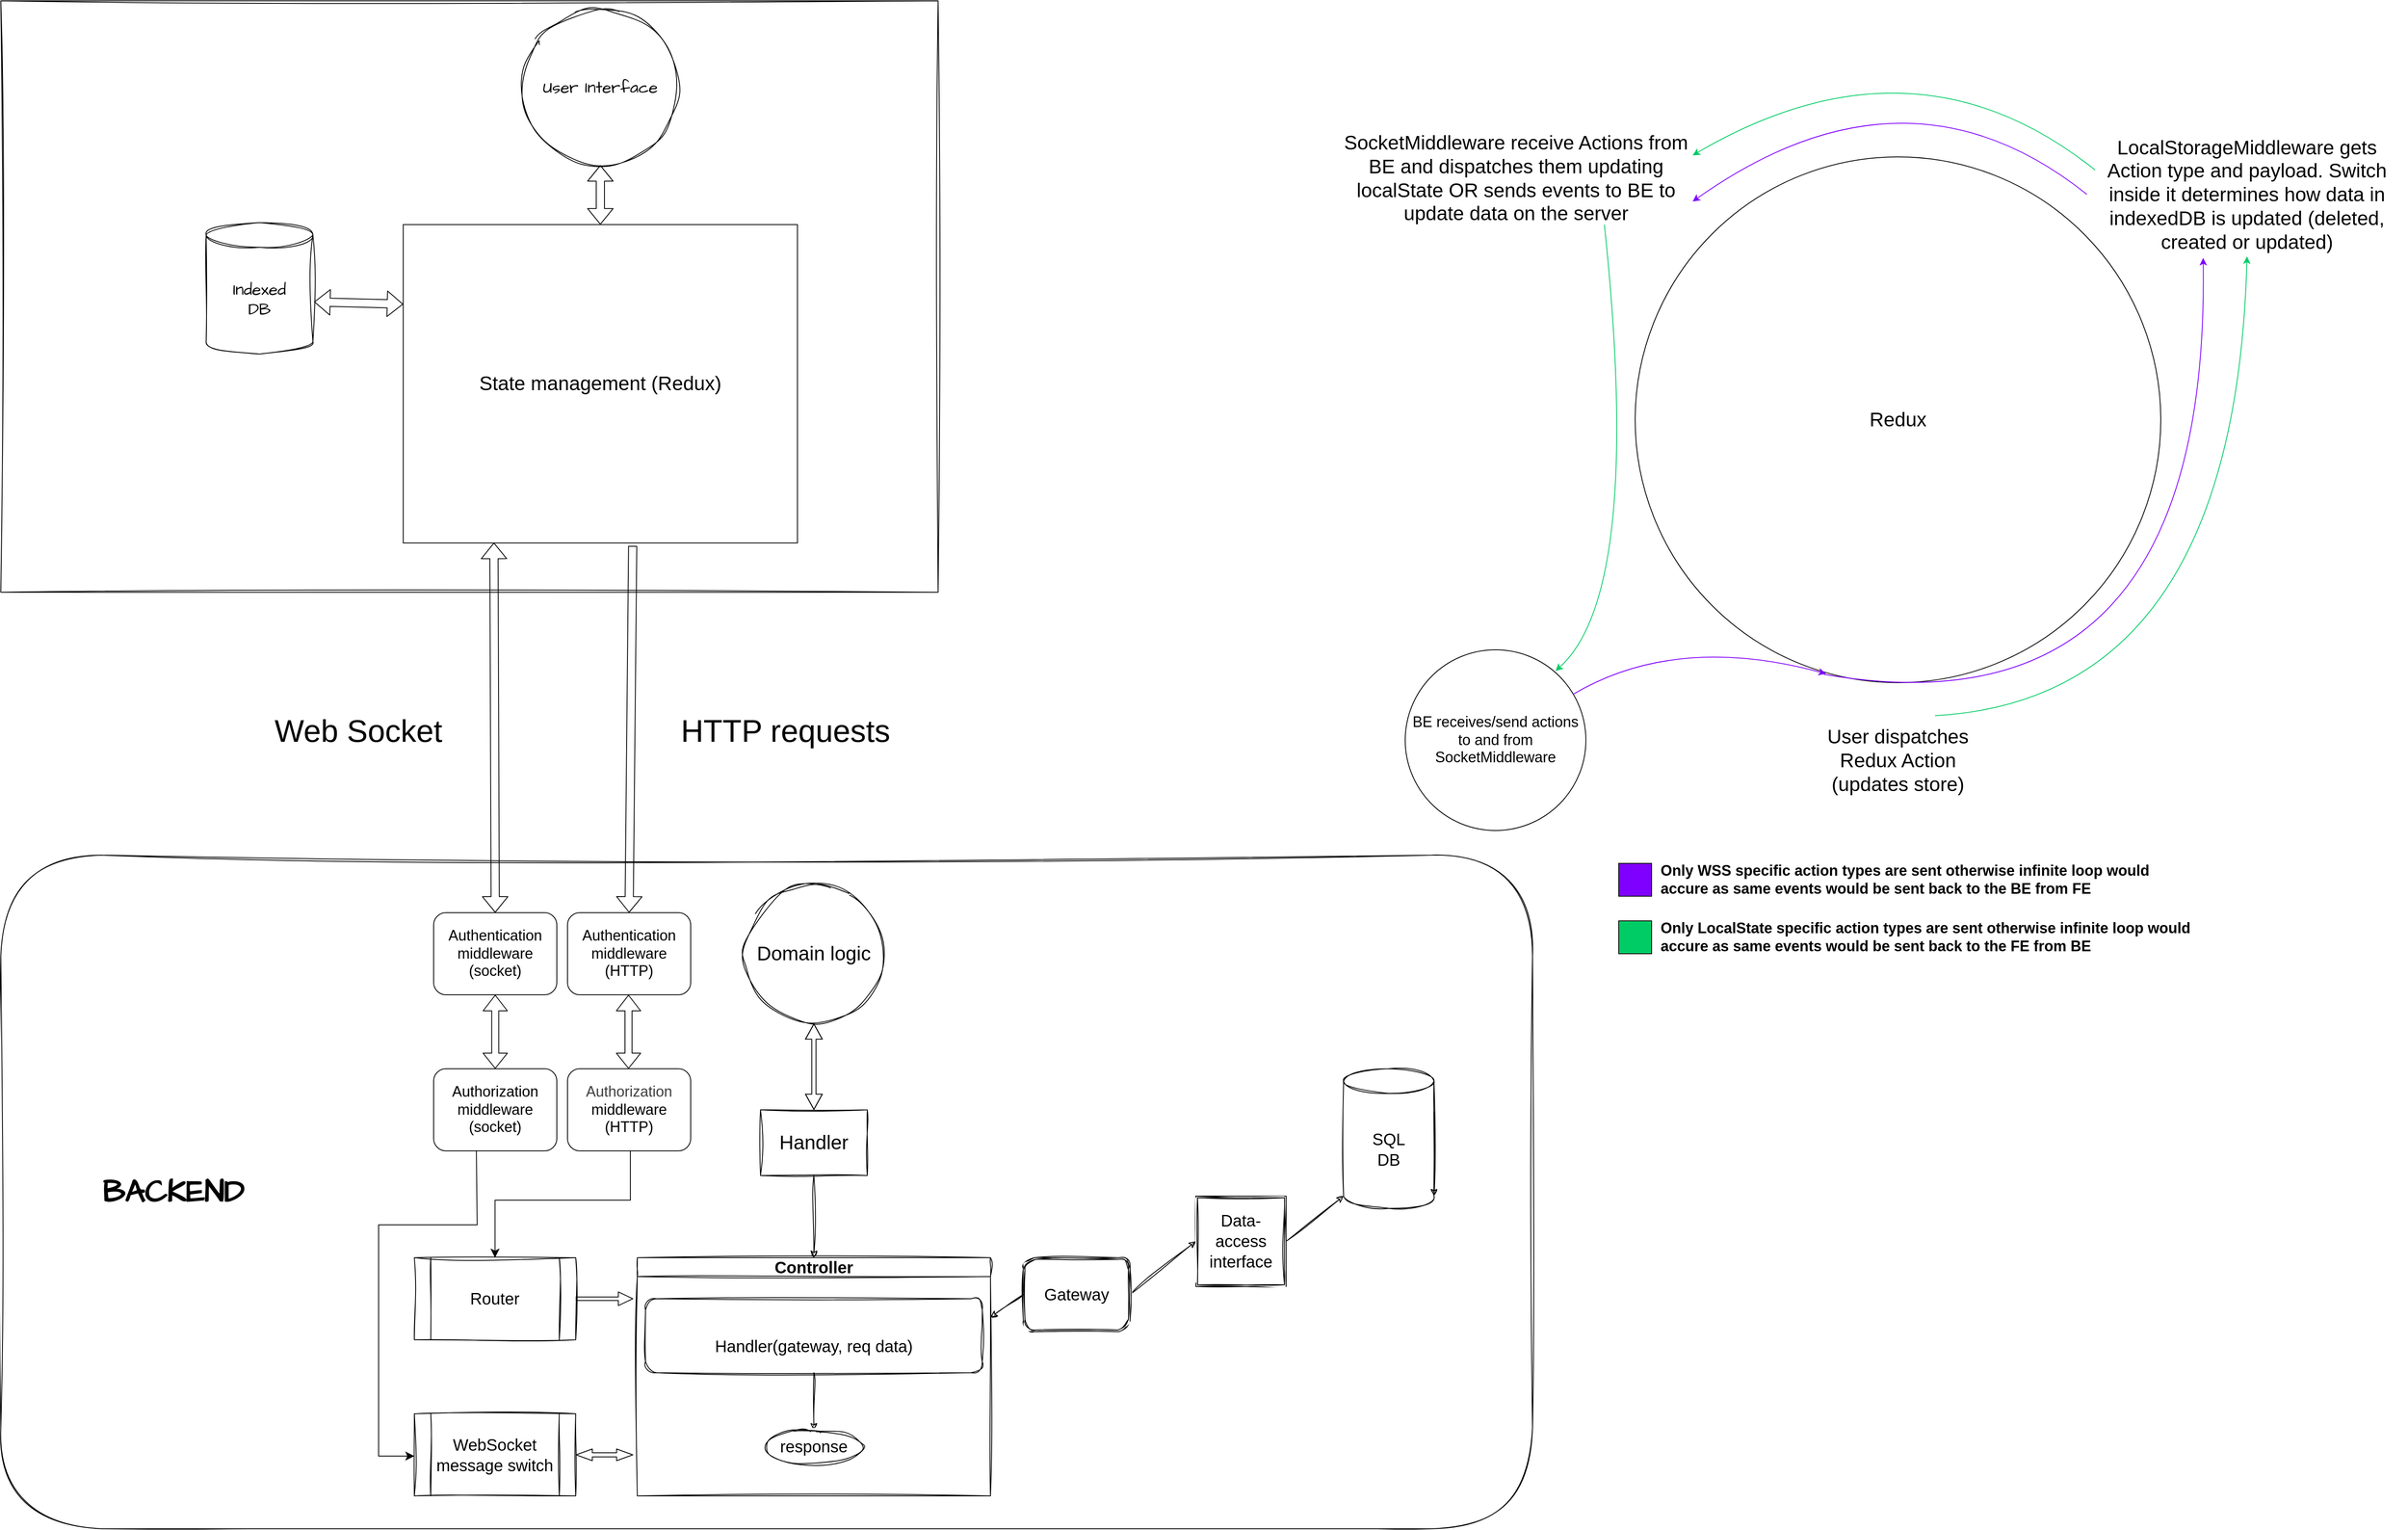 <mxfile>
    <diagram id="uxrYq4wWv32l7XjhcPJf" name="Page-1">
        <mxGraphModel dx="2194" dy="1306" grid="1" gridSize="10" guides="1" tooltips="1" connect="1" arrows="1" fold="1" page="1" pageScale="1" pageWidth="1654" pageHeight="1169" math="0" shadow="0">
            <root>
                <mxCell id="0"/>
                <mxCell id="1" parent="0"/>
                <mxCell id="79" value="" style="rounded=0;whiteSpace=wrap;html=1;sketch=1;hachureGap=4;jiggle=2;curveFitting=1;fontFamily=Architects Daughter;fontSource=https%3A%2F%2Ffonts.googleapis.com%2Fcss%3Ffamily%3DArchitects%2BDaughter;fontSize=38;align=left;" parent="1" vertex="1">
                    <mxGeometry x="300" y="20" width="1141.25" height="720" as="geometry"/>
                </mxCell>
                <mxCell id="75" value="&lt;h1&gt;&lt;font style=&quot;font-size: 38px;&quot;&gt;&lt;span style=&quot;white-space: pre;&quot;&gt;&#x9;&lt;/span&gt;BACKEND&lt;/font&gt;&lt;/h1&gt;" style="rounded=1;whiteSpace=wrap;html=1;sketch=1;hachureGap=4;jiggle=2;curveFitting=1;fontFamily=Architects Daughter;fontSource=https%3A%2F%2Ffonts.googleapis.com%2Fcss%3Ffamily%3DArchitects%2BDaughter;fontSize=20;align=left;" parent="1" vertex="1">
                    <mxGeometry x="300" y="1060" width="1865" height="820" as="geometry"/>
                </mxCell>
                <mxCell id="2" value="&lt;font style=&quot;font-size: 24px;&quot; face=&quot;Helvetica&quot;&gt;Domain logic&lt;/font&gt;" style="ellipse;whiteSpace=wrap;html=1;aspect=fixed;sketch=1;hachureGap=4;jiggle=2;curveFitting=1;fontFamily=Architects Daughter;fontSource=https%3A%2F%2Ffonts.googleapis.com%2Fcss%3Ffamily%3DArchitects%2BDaughter;fontSize=20;" parent="1" vertex="1">
                    <mxGeometry x="1205" y="1095" width="170" height="170" as="geometry"/>
                </mxCell>
                <mxCell id="19" style="edgeStyle=none;sketch=1;hachureGap=4;jiggle=2;curveFitting=1;html=1;exitX=1;exitY=0.5;exitDx=0;exitDy=0;fontFamily=Architects Daughter;fontSource=https%3A%2F%2Ffonts.googleapis.com%2Fcss%3Ffamily%3DArchitects%2BDaughter;fontSize=16;entryX=0;entryY=1;entryDx=0;entryDy=-15;entryPerimeter=0;" parent="1" source="8" target="21" edge="1">
                    <mxGeometry relative="1" as="geometry">
                        <mxPoint x="1905" y="1490" as="targetPoint"/>
                    </mxGeometry>
                </mxCell>
                <mxCell id="8" value="&lt;font face=&quot;Helvetica&quot;&gt;Data-access&lt;br&gt;interface&lt;/font&gt;" style="shape=ext;double=1;whiteSpace=wrap;html=1;aspect=fixed;sketch=1;hachureGap=4;jiggle=2;curveFitting=1;fontFamily=Architects Daughter;fontSource=https%3A%2F%2Ffonts.googleapis.com%2Fcss%3Ffamily%3DArchitects%2BDaughter;fontSize=20;" parent="1" vertex="1">
                    <mxGeometry x="1755" y="1475" width="110" height="110" as="geometry"/>
                </mxCell>
                <mxCell id="18" style="edgeStyle=none;sketch=1;hachureGap=4;jiggle=2;curveFitting=1;html=1;exitX=1;exitY=0.5;exitDx=0;exitDy=0;entryX=0;entryY=0.5;entryDx=0;entryDy=0;fontFamily=Architects Daughter;fontSource=https%3A%2F%2Ffonts.googleapis.com%2Fcss%3Ffamily%3DArchitects%2BDaughter;fontSize=16;" parent="1" source="13" target="8" edge="1">
                    <mxGeometry relative="1" as="geometry"/>
                </mxCell>
                <mxCell id="45" style="edgeStyle=none;sketch=1;hachureGap=4;jiggle=2;curveFitting=1;html=1;exitX=0;exitY=0.5;exitDx=0;exitDy=0;fontFamily=Architects Daughter;fontSource=https%3A%2F%2Ffonts.googleapis.com%2Fcss%3Ffamily%3DArchitects%2BDaughter;fontSize=16;entryX=1;entryY=0.25;entryDx=0;entryDy=0;" parent="1" source="13" target="28" edge="1">
                    <mxGeometry relative="1" as="geometry">
                        <mxPoint x="1415" y="1595" as="targetPoint"/>
                    </mxGeometry>
                </mxCell>
                <mxCell id="13" value="&lt;font face=&quot;Helvetica&quot;&gt;Gateway&lt;/font&gt;" style="shape=ext;double=1;rounded=1;whiteSpace=wrap;html=1;sketch=1;hachureGap=4;jiggle=2;curveFitting=1;fontFamily=Architects Daughter;fontSource=https%3A%2F%2Ffonts.googleapis.com%2Fcss%3Ffamily%3DArchitects%2BDaughter;fontSize=20;" parent="1" vertex="1">
                    <mxGeometry x="1545" y="1550" width="130" height="90" as="geometry"/>
                </mxCell>
                <mxCell id="51" style="edgeStyle=none;sketch=1;hachureGap=4;jiggle=2;curveFitting=1;html=1;exitX=0.5;exitY=1;exitDx=0;exitDy=0;entryX=0.5;entryY=0;entryDx=0;entryDy=0;fontFamily=Architects Daughter;fontSource=https%3A%2F%2Ffonts.googleapis.com%2Fcss%3Ffamily%3DArchitects%2BDaughter;fontSize=16;" parent="1" source="16" target="28" edge="1">
                    <mxGeometry relative="1" as="geometry"/>
                </mxCell>
                <mxCell id="16" value="&lt;font style=&quot;font-size: 24px;&quot; face=&quot;Helvetica&quot;&gt;Handler&lt;/font&gt;" style="rounded=0;whiteSpace=wrap;html=1;sketch=1;hachureGap=4;jiggle=2;curveFitting=1;fontFamily=Architects Daughter;fontSource=https%3A%2F%2Ffonts.googleapis.com%2Fcss%3Ffamily%3DArchitects%2BDaughter;fontSize=20;" parent="1" vertex="1">
                    <mxGeometry x="1225" y="1370" width="130" height="80" as="geometry"/>
                </mxCell>
                <mxCell id="21" value="&lt;font face=&quot;Helvetica&quot;&gt;SQL&lt;br&gt;DB&lt;/font&gt;" style="shape=cylinder3;whiteSpace=wrap;html=1;boundedLbl=1;backgroundOutline=1;size=15;sketch=1;hachureGap=4;jiggle=2;curveFitting=1;fontFamily=Architects Daughter;fontSource=https%3A%2F%2Ffonts.googleapis.com%2Fcss%3Ffamily%3DArchitects%2BDaughter;fontSize=20;" parent="1" vertex="1">
                    <mxGeometry x="1935" y="1320" width="110" height="170" as="geometry"/>
                </mxCell>
                <mxCell id="22" style="edgeStyle=none;sketch=1;hachureGap=4;jiggle=2;curveFitting=1;html=1;exitX=1;exitY=0;exitDx=0;exitDy=52.5;exitPerimeter=0;entryX=1;entryY=1;entryDx=0;entryDy=-15;entryPerimeter=0;fontFamily=Architects Daughter;fontSource=https%3A%2F%2Ffonts.googleapis.com%2Fcss%3Ffamily%3DArchitects%2BDaughter;fontSize=16;" parent="1" source="21" target="21" edge="1">
                    <mxGeometry relative="1" as="geometry"/>
                </mxCell>
                <mxCell id="27" value="User Interface" style="ellipse;whiteSpace=wrap;html=1;aspect=fixed;sketch=1;hachureGap=4;jiggle=2;curveFitting=1;fontFamily=Architects Daughter;fontSource=https%3A%2F%2Ffonts.googleapis.com%2Fcss%3Ffamily%3DArchitects%2BDaughter;fontSize=20;" parent="1" vertex="1">
                    <mxGeometry x="935" y="30" width="190" height="190" as="geometry"/>
                </mxCell>
                <mxCell id="28" value="&lt;font face=&quot;Helvetica&quot;&gt;Controller&lt;/font&gt;" style="swimlane;whiteSpace=wrap;html=1;sketch=1;hachureGap=4;jiggle=2;curveFitting=1;fontFamily=Architects Daughter;fontSource=https%3A%2F%2Ffonts.googleapis.com%2Fcss%3Ffamily%3DArchitects%2BDaughter;fontSize=20;" parent="1" vertex="1">
                    <mxGeometry x="1075" y="1550" width="430" height="290" as="geometry"/>
                </mxCell>
                <mxCell id="48" style="edgeStyle=none;sketch=1;hachureGap=4;jiggle=2;curveFitting=1;html=1;exitX=0.5;exitY=1;exitDx=0;exitDy=0;entryX=0.5;entryY=0;entryDx=0;entryDy=0;fontFamily=Architects Daughter;fontSource=https%3A%2F%2Ffonts.googleapis.com%2Fcss%3Ffamily%3DArchitects%2BDaughter;fontSize=16;" parent="28" source="46" target="47" edge="1">
                    <mxGeometry relative="1" as="geometry"/>
                </mxCell>
                <mxCell id="46" value="&lt;font face=&quot;Helvetica&quot;&gt;&lt;br&gt;Handler(gateway, req data)&lt;/font&gt;" style="rounded=1;whiteSpace=wrap;html=1;sketch=1;hachureGap=4;jiggle=2;curveFitting=1;fontFamily=Architects Daughter;fontSource=https%3A%2F%2Ffonts.googleapis.com%2Fcss%3Ffamily%3DArchitects%2BDaughter;fontSize=20;" parent="28" vertex="1">
                    <mxGeometry x="10" y="50" width="410" height="90" as="geometry"/>
                </mxCell>
                <mxCell id="47" value="&lt;font face=&quot;Helvetica&quot;&gt;response&lt;/font&gt;" style="ellipse;whiteSpace=wrap;html=1;sketch=1;hachureGap=4;jiggle=2;curveFitting=1;fontFamily=Architects Daughter;fontSource=https%3A%2F%2Ffonts.googleapis.com%2Fcss%3Ffamily%3DArchitects%2BDaughter;fontSize=20;" parent="28" vertex="1">
                    <mxGeometry x="155" y="210" width="120" height="40" as="geometry"/>
                </mxCell>
                <mxCell id="29" value="&lt;font face=&quot;Helvetica&quot;&gt;Router&lt;/font&gt;" style="shape=process;whiteSpace=wrap;html=1;backgroundOutline=1;sketch=1;hachureGap=4;jiggle=2;curveFitting=1;fontFamily=Architects Daughter;fontSource=https%3A%2F%2Ffonts.googleapis.com%2Fcss%3Ffamily%3DArchitects%2BDaughter;fontSize=20;" parent="1" vertex="1">
                    <mxGeometry x="803.5" y="1550" width="196.5" height="100" as="geometry"/>
                </mxCell>
                <mxCell id="91" value="" style="edgeStyle=none;sketch=1;hachureGap=4;jiggle=2;curveFitting=1;html=1;fontFamily=Architects Daughter;fontSource=https%3A%2F%2Ffonts.googleapis.com%2Fcss%3Ffamily%3DArchitects%2BDaughter;fontSize=38;" parent="1" edge="1">
                    <mxGeometry relative="1" as="geometry">
                        <mxPoint x="1012.5" y="1670" as="sourcePoint"/>
                        <mxPoint x="1012.5" y="1670" as="targetPoint"/>
                    </mxGeometry>
                </mxCell>
                <mxCell id="59" value="Indexed&lt;br&gt;DB" style="shape=cylinder3;whiteSpace=wrap;html=1;boundedLbl=1;backgroundOutline=1;size=15;sketch=1;hachureGap=4;jiggle=2;curveFitting=1;fontFamily=Architects Daughter;fontSource=https%3A%2F%2Ffonts.googleapis.com%2Fcss%3Ffamily%3DArchitects%2BDaughter;fontSize=20;" parent="1" vertex="1">
                    <mxGeometry x="550" y="290" width="130" height="160" as="geometry"/>
                </mxCell>
                <mxCell id="89" value="&lt;font face=&quot;Helvetica&quot;&gt;HTTP requests&lt;/font&gt;" style="text;html=1;align=center;verticalAlign=middle;resizable=0;points=[];autosize=1;strokeColor=none;fillColor=none;fontSize=38;fontFamily=Architects Daughter;sketch=1;hachureGap=4;jiggle=2;curveFitting=1;fontSource=https%3A%2F%2Ffonts.googleapis.com%2Fcss%3Ffamily%3DArchitects%2BDaughter;" parent="1" vertex="1">
                    <mxGeometry x="1115" y="880" width="280" height="60" as="geometry"/>
                </mxCell>
                <mxCell id="96" value="&lt;font style=&quot;font-size: 24px;&quot;&gt;Redux&lt;/font&gt;" style="ellipse;whiteSpace=wrap;html=1;aspect=fixed;" parent="1" vertex="1">
                    <mxGeometry x="2290" y="210" width="640" height="640" as="geometry"/>
                </mxCell>
                <mxCell id="115" value="&lt;font style=&quot;font-size: 24px;&quot;&gt;User dispatches Redux Action (updates store)&lt;/font&gt;" style="text;html=1;align=center;verticalAlign=middle;whiteSpace=wrap;rounded=0;" parent="1" vertex="1">
                    <mxGeometry x="2520" y="890.23" width="180" height="110" as="geometry"/>
                </mxCell>
                <mxCell id="117" value="&lt;font style=&quot;font-size: 24px;&quot;&gt;LocalStorageMiddleware gets Action type and payload. Switch inside it determines how data in indexedDB is updated (deleted, created or updated)&lt;/font&gt;" style="text;html=1;align=center;verticalAlign=middle;whiteSpace=wrap;rounded=0;" parent="1" vertex="1">
                    <mxGeometry x="2840" y="180" width="390" height="151.22" as="geometry"/>
                </mxCell>
                <mxCell id="121" value="&lt;font style=&quot;font-size: 24px;&quot;&gt;SocketMiddleware receive Actions from BE and dispatches them updating localState OR sends events to BE to update data on the server&lt;/font&gt;" style="text;html=1;align=center;verticalAlign=middle;whiteSpace=wrap;rounded=0;" parent="1" vertex="1">
                    <mxGeometry x="1930" y="180" width="430" height="112.39" as="geometry"/>
                </mxCell>
                <mxCell id="123" value="&lt;font style=&quot;font-size: 18px;&quot;&gt;BE receives/send actions to and from SocketMiddleware&lt;/font&gt;" style="ellipse;whiteSpace=wrap;html=1;aspect=fixed;" parent="1" vertex="1">
                    <mxGeometry x="2010" y="810" width="220" height="220" as="geometry"/>
                </mxCell>
                <mxCell id="127" value="" style="curved=1;endArrow=classic;html=1;entryX=0.363;entryY=0.983;entryDx=0;entryDy=0;entryPerimeter=0;strokeColor=#7F00FF;" parent="1" source="123" target="96" edge="1">
                    <mxGeometry width="50" height="50" relative="1" as="geometry">
                        <mxPoint x="2389" y="710" as="sourcePoint"/>
                        <mxPoint x="2290" y="1052" as="targetPoint"/>
                        <Array as="points">
                            <mxPoint x="2340" y="790"/>
                        </Array>
                    </mxGeometry>
                </mxCell>
                <mxCell id="128" value="" style="curved=1;endArrow=classic;html=1;entryX=0.832;entryY=0.117;entryDx=0;entryDy=0;entryPerimeter=0;fillColor=#00CC66;strokeColor=#00CC66;exitX=0.75;exitY=1;exitDx=0;exitDy=0;" parent="1" source="121" target="123" edge="1">
                    <mxGeometry width="50" height="50" relative="1" as="geometry">
                        <mxPoint x="2289" y="550" as="sourcePoint"/>
                        <mxPoint x="2130" y="705" as="targetPoint"/>
                        <Array as="points">
                            <mxPoint x="2300" y="740"/>
                        </Array>
                    </mxGeometry>
                </mxCell>
                <mxCell id="135" value="" style="shape=flexArrow;endArrow=classic;startArrow=classic;html=1;entryX=0;entryY=0.25;entryDx=0;entryDy=0;exitX=1.011;exitY=0.603;exitDx=0;exitDy=0;exitPerimeter=0;" parent="1" source="59" target="152" edge="1">
                    <mxGeometry width="100" height="100" relative="1" as="geometry">
                        <mxPoint x="660" y="302.5" as="sourcePoint"/>
                        <mxPoint x="774" y="377.5" as="targetPoint"/>
                    </mxGeometry>
                </mxCell>
                <mxCell id="136" value="" style="shape=flexArrow;endArrow=classic;startArrow=classic;html=1;entryX=0.5;entryY=1;entryDx=0;entryDy=0;exitX=0.5;exitY=0;exitDx=0;exitDy=0;" parent="1" source="152" target="27" edge="1">
                    <mxGeometry width="100" height="100" relative="1" as="geometry">
                        <mxPoint x="988.5" y="280.0" as="sourcePoint"/>
                        <mxPoint x="950" y="370" as="targetPoint"/>
                    </mxGeometry>
                </mxCell>
                <mxCell id="139" value="" style="shape=flexArrow;endArrow=classic;html=1;exitX=0.582;exitY=1.009;exitDx=0;exitDy=0;exitPerimeter=0;entryX=0.5;entryY=0;entryDx=0;entryDy=0;" parent="1" source="152" target="148" edge="1">
                    <mxGeometry width="50" height="50" relative="1" as="geometry">
                        <mxPoint x="1033.35" y="670.0" as="sourcePoint"/>
                        <mxPoint x="1090" y="1040" as="targetPoint"/>
                    </mxGeometry>
                </mxCell>
                <mxCell id="140" value="" style="curved=1;endArrow=classic;html=1;strokeColor=#7F00FF;entryX=0.363;entryY=1.012;entryDx=0;entryDy=0;entryPerimeter=0;" parent="1" target="117" edge="1">
                    <mxGeometry width="50" height="50" relative="1" as="geometry">
                        <mxPoint x="2520" y="840" as="sourcePoint"/>
                        <mxPoint x="2960" y="510" as="targetPoint"/>
                        <Array as="points">
                            <mxPoint x="2990" y="920"/>
                        </Array>
                    </mxGeometry>
                </mxCell>
                <mxCell id="142" value="" style="curved=1;endArrow=classic;html=1;exitX=0;exitY=0.5;exitDx=0;exitDy=0;entryX=1;entryY=0.75;entryDx=0;entryDy=0;strokeColor=#7F00FF;" parent="1" source="117" target="121" edge="1">
                    <mxGeometry width="50" height="50" relative="1" as="geometry">
                        <mxPoint x="2770" y="130" as="sourcePoint"/>
                        <mxPoint x="2550" y="170" as="targetPoint"/>
                        <Array as="points">
                            <mxPoint x="2620" y="80"/>
                        </Array>
                    </mxGeometry>
                </mxCell>
                <mxCell id="143" value="" style="curved=1;endArrow=classic;html=1;strokeColor=#00CC66;entryX=0.5;entryY=1;entryDx=0;entryDy=0;exitX=0.75;exitY=0;exitDx=0;exitDy=0;" parent="1" source="115" edge="1" target="117">
                    <mxGeometry width="50" height="50" relative="1" as="geometry">
                        <mxPoint x="2670" y="875.22" as="sourcePoint"/>
                        <mxPoint x="3085" y="331.22" as="targetPoint"/>
                        <Array as="points">
                            <mxPoint x="3020" y="870"/>
                        </Array>
                    </mxGeometry>
                </mxCell>
                <mxCell id="144" value="" style="curved=1;endArrow=classic;html=1;exitX=0;exitY=0.5;exitDx=0;exitDy=0;entryX=1;entryY=0.25;entryDx=0;entryDy=0;strokeColor=#00CC66;" parent="1" edge="1" target="121">
                    <mxGeometry width="50" height="50" relative="1" as="geometry">
                        <mxPoint x="2850" y="226" as="sourcePoint"/>
                        <mxPoint x="2370" y="234" as="targetPoint"/>
                        <Array as="points">
                            <mxPoint x="2630" y="50"/>
                        </Array>
                    </mxGeometry>
                </mxCell>
                <mxCell id="146" value="&lt;font style=&quot;font-size: 18px;&quot;&gt;Authentication middleware (socket)&lt;/font&gt;" style="rounded=1;whiteSpace=wrap;html=1;" parent="1" vertex="1">
                    <mxGeometry x="827" y="1130" width="150" height="100" as="geometry"/>
                </mxCell>
                <mxCell id="147" value="&lt;font face=&quot;Helvetica&quot;&gt;Web Socket&lt;/font&gt;" style="text;html=1;align=center;verticalAlign=middle;resizable=0;points=[];autosize=1;strokeColor=none;fillColor=none;fontSize=38;fontFamily=Architects Daughter;sketch=1;hachureGap=4;jiggle=2;curveFitting=1;fontSource=https%3A%2F%2Ffonts.googleapis.com%2Fcss%3Ffamily%3DArchitects%2BDaughter;" parent="1" vertex="1">
                    <mxGeometry x="620" y="880" width="230" height="60" as="geometry"/>
                </mxCell>
                <mxCell id="148" value="&lt;font style=&quot;font-size: 18px;&quot;&gt;Authentication middleware (HTTP)&lt;/font&gt;" style="rounded=1;whiteSpace=wrap;html=1;" parent="1" vertex="1">
                    <mxGeometry x="990" y="1130" width="150" height="100" as="geometry"/>
                </mxCell>
                <mxCell id="149" value="&lt;font style=&quot;font-size: 18px;&quot;&gt;Authorization middleware (socket)&lt;/font&gt;" style="rounded=1;whiteSpace=wrap;html=1;" parent="1" vertex="1">
                    <mxGeometry x="827" y="1320" width="150" height="100" as="geometry"/>
                </mxCell>
                <mxCell id="150" value="&lt;font style=&quot;font-size: 18px;&quot;&gt;&lt;span style=&quot;color: rgb(63, 63, 63);&quot;&gt;Authorization&lt;/span&gt;&lt;/font&gt;&lt;div&gt;&lt;font style=&quot;font-size: 18px;&quot;&gt;middleware (HTTP)&lt;/font&gt;&lt;/div&gt;" style="rounded=1;whiteSpace=wrap;html=1;" parent="1" vertex="1">
                    <mxGeometry x="990" y="1320" width="150" height="100" as="geometry"/>
                </mxCell>
                <mxCell id="151" value="" style="shape=flexArrow;endArrow=classic;startArrow=classic;html=1;exitX=0.5;exitY=0;exitDx=0;exitDy=0;entryX=0.23;entryY=0.999;entryDx=0;entryDy=0;entryPerimeter=0;" parent="1" source="146" target="152" edge="1">
                    <mxGeometry width="100" height="100" relative="1" as="geometry">
                        <mxPoint x="852" y="821" as="sourcePoint"/>
                        <mxPoint x="887.1" y="673.12" as="targetPoint"/>
                    </mxGeometry>
                </mxCell>
                <mxCell id="152" value="&lt;span style=&quot;color: rgb(0, 0, 0);&quot;&gt;&lt;font style=&quot;font-size: 24px;&quot; face=&quot;Helvetica&quot;&gt;State management (Redux)&lt;/font&gt;&lt;/span&gt;" style="rounded=0;whiteSpace=wrap;html=1;" parent="1" vertex="1">
                    <mxGeometry x="790" y="292.39" width="480" height="387.61" as="geometry"/>
                </mxCell>
                <mxCell id="154" value="" style="shape=flexArrow;endArrow=classic;startArrow=classic;html=1;width=8.571;startSize=5.829;exitX=0.5;exitY=0;exitDx=0;exitDy=0;entryX=0.5;entryY=1;entryDx=0;entryDy=0;" parent="1" source="149" target="146" edge="1">
                    <mxGeometry width="100" height="100" relative="1" as="geometry">
                        <mxPoint x="727" y="1380" as="sourcePoint"/>
                        <mxPoint x="827" y="1280" as="targetPoint"/>
                    </mxGeometry>
                </mxCell>
                <mxCell id="155" value="" style="shape=flexArrow;endArrow=classic;startArrow=classic;html=1;width=8.571;startSize=5.829;exitX=0.5;exitY=0;exitDx=0;exitDy=0;entryX=0.5;entryY=1;entryDx=0;entryDy=0;" parent="1" edge="1">
                    <mxGeometry width="100" height="100" relative="1" as="geometry">
                        <mxPoint x="1064.29" y="1320" as="sourcePoint"/>
                        <mxPoint x="1064.29" y="1230" as="targetPoint"/>
                    </mxGeometry>
                </mxCell>
                <mxCell id="156" value="&lt;font face=&quot;Helvetica&quot;&gt;WebSocket message switch&lt;/font&gt;" style="shape=process;whiteSpace=wrap;html=1;backgroundOutline=1;sketch=1;hachureGap=4;jiggle=2;curveFitting=1;fontFamily=Architects Daughter;fontSource=https%3A%2F%2Ffonts.googleapis.com%2Fcss%3Ffamily%3DArchitects%2BDaughter;fontSize=20;" parent="1" vertex="1">
                    <mxGeometry x="803.5" y="1740" width="196.5" height="100" as="geometry"/>
                </mxCell>
                <mxCell id="159" value="" style="edgeStyle=elbowEdgeStyle;elbow=vertical;endArrow=classic;html=1;curved=0;rounded=0;endSize=8;startSize=8;exitX=0.5;exitY=0;exitDx=0;exitDy=0;entryX=0.5;entryY=0;entryDx=0;entryDy=0;" parent="1" target="29" edge="1">
                    <mxGeometry width="50" height="50" relative="1" as="geometry">
                        <mxPoint x="1066.5" y="1420" as="sourcePoint"/>
                        <mxPoint x="860" y="1560" as="targetPoint"/>
                        <Array as="points">
                            <mxPoint x="1006.5" y="1480"/>
                        </Array>
                    </mxGeometry>
                </mxCell>
                <mxCell id="164" value="" style="edgeStyle=segmentEdgeStyle;endArrow=classic;html=1;curved=0;rounded=0;endSize=8;startSize=8;exitX=0.347;exitY=0.985;exitDx=0;exitDy=0;entryX=0;entryY=0.5;entryDx=0;entryDy=0;exitPerimeter=0;" parent="1" edge="1">
                    <mxGeometry width="50" height="50" relative="1" as="geometry">
                        <mxPoint x="879.05" y="1420" as="sourcePoint"/>
                        <mxPoint x="803.5" y="1791.5" as="targetPoint"/>
                        <Array as="points">
                            <mxPoint x="879" y="1427"/>
                            <mxPoint x="880" y="1510"/>
                            <mxPoint x="760" y="1510"/>
                            <mxPoint x="760" y="1791"/>
                        </Array>
                    </mxGeometry>
                </mxCell>
                <mxCell id="165" value="" style="shape=flexArrow;endArrow=classic;html=1;width=4.211;endSize=5.537;endWidth=11.357;exitX=1;exitY=0.5;exitDx=0;exitDy=0;" parent="1" source="29" edge="1">
                    <mxGeometry width="50" height="50" relative="1" as="geometry">
                        <mxPoint x="1020" y="1560" as="sourcePoint"/>
                        <mxPoint x="1070" y="1600" as="targetPoint"/>
                    </mxGeometry>
                </mxCell>
                <mxCell id="167" value="" style="shape=flexArrow;endArrow=classic;startArrow=classic;html=1;endWidth=8.235;endSize=6.242;startWidth=8.235;startSize=6.242;width=5;exitX=1;exitY=0.5;exitDx=0;exitDy=0;" parent="1" source="156" edge="1">
                    <mxGeometry width="100" height="100" relative="1" as="geometry">
                        <mxPoint x="977" y="1840" as="sourcePoint"/>
                        <mxPoint x="1070" y="1790" as="targetPoint"/>
                    </mxGeometry>
                </mxCell>
                <mxCell id="168" value="" style="shape=flexArrow;endArrow=classic;startArrow=classic;html=1;width=5.128;startSize=5.829;entryX=0.5;entryY=1;entryDx=0;entryDy=0;endSize=5.829;endWidth=14.293;startWidth=14.293;" parent="1" source="16" target="2" edge="1">
                    <mxGeometry width="100" height="100" relative="1" as="geometry">
                        <mxPoint x="1289.74" y="1370" as="sourcePoint"/>
                        <mxPoint x="1289.74" y="1280" as="targetPoint"/>
                        <Array as="points">
                            <mxPoint x="1290" y="1320"/>
                        </Array>
                    </mxGeometry>
                </mxCell>
                <mxCell id="170" value="" style="rounded=0;whiteSpace=wrap;html=1;fillColor=#7F00FF;" parent="1" vertex="1">
                    <mxGeometry x="2270" y="1070" width="40" height="40" as="geometry"/>
                </mxCell>
                <mxCell id="171" value="" style="rounded=0;whiteSpace=wrap;html=1;fillColor=#00CC66;" parent="1" vertex="1">
                    <mxGeometry x="2270" y="1140" width="40" height="40" as="geometry"/>
                </mxCell>
                <mxCell id="173" value="&lt;font style=&quot;font-size: 18px;&quot;&gt;&lt;b&gt;Only WSS specific action types are sent otherwise infinite loop would accure as same events would be sent back to the BE from FE&lt;/b&gt;&lt;/font&gt;" style="text;html=1;align=left;verticalAlign=middle;whiteSpace=wrap;rounded=0;" parent="1" vertex="1">
                    <mxGeometry x="2319" y="1060" width="660" height="60" as="geometry"/>
                </mxCell>
                <mxCell id="174" value="&lt;font style=&quot;font-size: 18px;&quot;&gt;&lt;b&gt;Only LocalState specific action types are sent otherwise infinite loop would accure as same events would be sent back to the FE from BE&lt;/b&gt;&lt;/font&gt;" style="text;html=1;align=left;verticalAlign=middle;whiteSpace=wrap;rounded=0;" parent="1" vertex="1">
                    <mxGeometry x="2319" y="1130" width="670" height="60" as="geometry"/>
                </mxCell>
            </root>
        </mxGraphModel>
    </diagram>
</mxfile>
